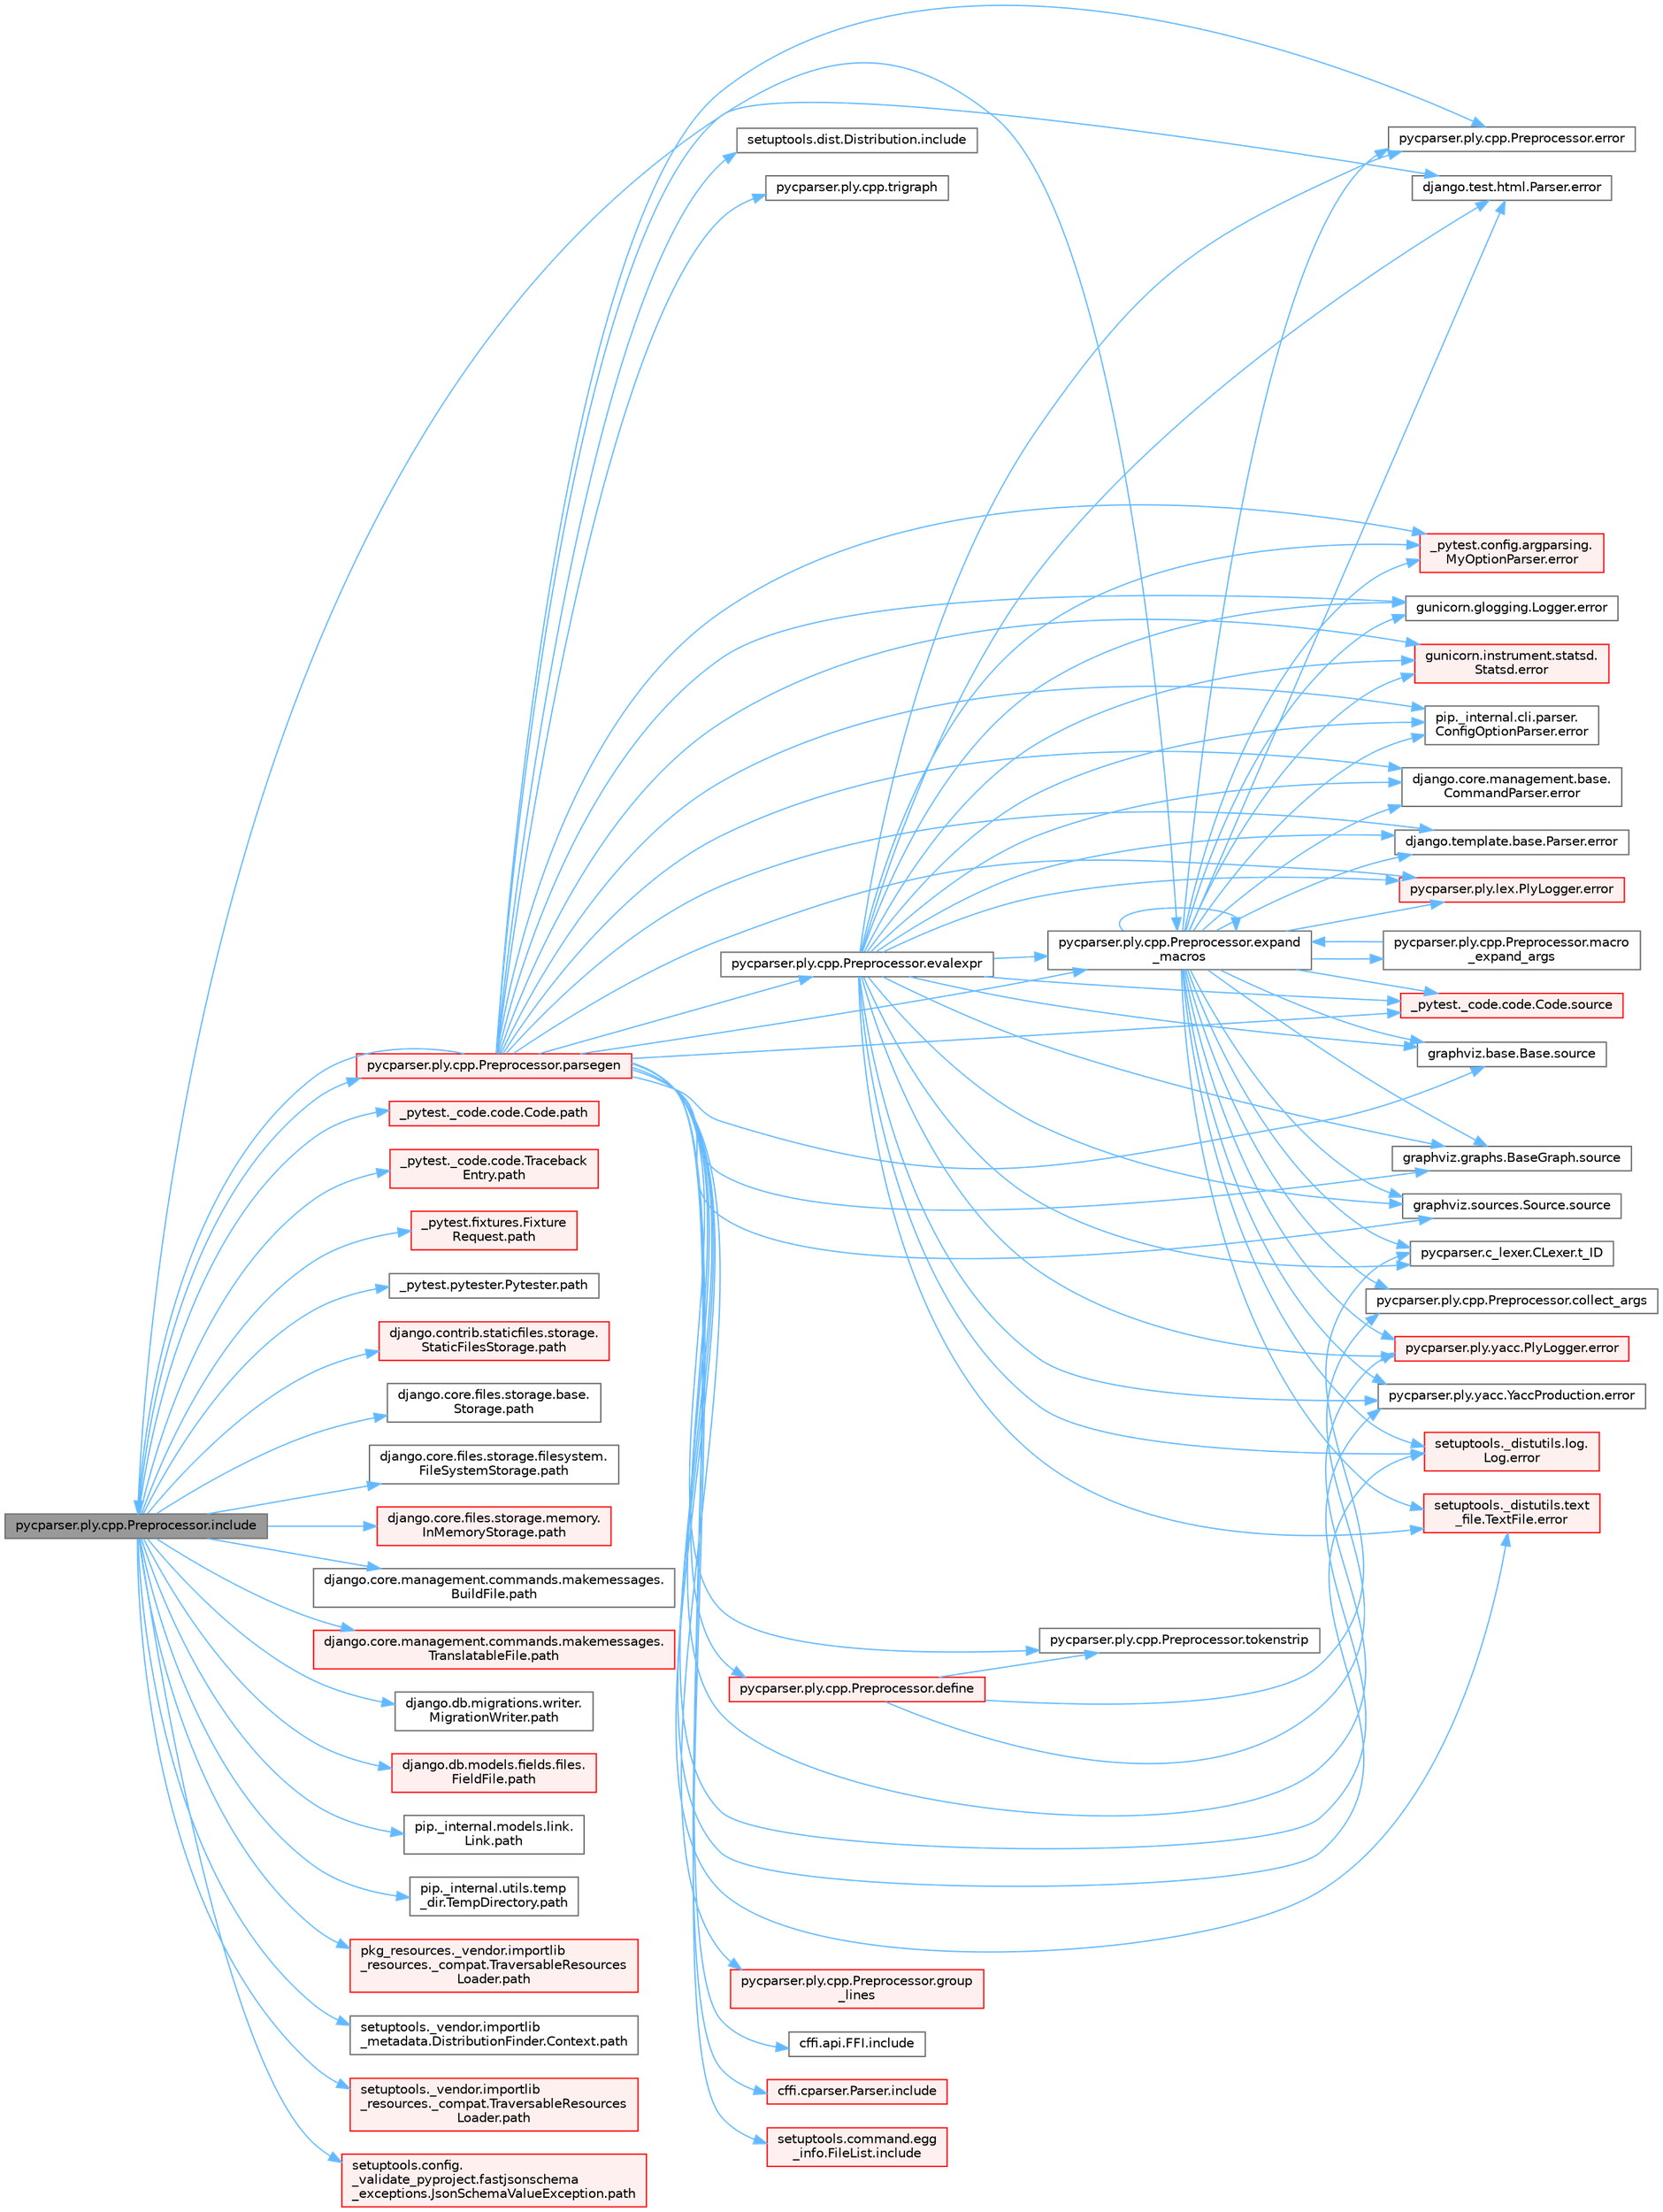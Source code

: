 digraph "pycparser.ply.cpp.Preprocessor.include"
{
 // LATEX_PDF_SIZE
  bgcolor="transparent";
  edge [fontname=Helvetica,fontsize=10,labelfontname=Helvetica,labelfontsize=10];
  node [fontname=Helvetica,fontsize=10,shape=box,height=0.2,width=0.4];
  rankdir="LR";
  Node1 [id="Node000001",label="pycparser.ply.cpp.Preprocessor.include",height=0.2,width=0.4,color="gray40", fillcolor="grey60", style="filled", fontcolor="black",tooltip=" "];
  Node1 -> Node2 [id="edge1_Node000001_Node000002",color="steelblue1",style="solid",tooltip=" "];
  Node2 [id="Node000002",label="pycparser.ply.cpp.Preprocessor.expand\l_macros",height=0.2,width=0.4,color="grey40", fillcolor="white", style="filled",URL="$classpycparser_1_1ply_1_1cpp_1_1_preprocessor.html#a4ac7e926ac9f68ef96f58e704a570d42",tooltip=" "];
  Node2 -> Node3 [id="edge2_Node000002_Node000003",color="steelblue1",style="solid",tooltip=" "];
  Node3 [id="Node000003",label="pycparser.ply.cpp.Preprocessor.collect_args",height=0.2,width=0.4,color="grey40", fillcolor="white", style="filled",URL="$classpycparser_1_1ply_1_1cpp_1_1_preprocessor.html#ac152ad9de817ea9c5f019bd3d372cfeb",tooltip=" "];
  Node2 -> Node4 [id="edge3_Node000002_Node000004",color="steelblue1",style="solid",tooltip=" "];
  Node4 [id="Node000004",label="_pytest.config.argparsing.\lMyOptionParser.error",height=0.2,width=0.4,color="red", fillcolor="#FFF0F0", style="filled",URL="$class__pytest_1_1config_1_1argparsing_1_1_my_option_parser.html#afa605e3b10b021d3192df596a2af55e4",tooltip=" "];
  Node2 -> Node7 [id="edge4_Node000002_Node000007",color="steelblue1",style="solid",tooltip=" "];
  Node7 [id="Node000007",label="django.core.management.base.\lCommandParser.error",height=0.2,width=0.4,color="grey40", fillcolor="white", style="filled",URL="$classdjango_1_1core_1_1management_1_1base_1_1_command_parser.html#a8f60524680d1e5c70de7800e59578073",tooltip=" "];
  Node2 -> Node8 [id="edge5_Node000002_Node000008",color="steelblue1",style="solid",tooltip=" "];
  Node8 [id="Node000008",label="django.template.base.Parser.error",height=0.2,width=0.4,color="grey40", fillcolor="white", style="filled",URL="$classdjango_1_1template_1_1base_1_1_parser.html#ad75d5d46d6b8210f6e4dbab08ed53012",tooltip=" "];
  Node2 -> Node9 [id="edge6_Node000002_Node000009",color="steelblue1",style="solid",tooltip=" "];
  Node9 [id="Node000009",label="django.test.html.Parser.error",height=0.2,width=0.4,color="grey40", fillcolor="white", style="filled",URL="$classdjango_1_1test_1_1html_1_1_parser.html#a458164a9296ceed891d67f5fca97ac67",tooltip=" "];
  Node2 -> Node10 [id="edge7_Node000002_Node000010",color="steelblue1",style="solid",tooltip=" "];
  Node10 [id="Node000010",label="gunicorn.glogging.Logger.error",height=0.2,width=0.4,color="grey40", fillcolor="white", style="filled",URL="$classgunicorn_1_1glogging_1_1_logger.html#aeecb84dbc46a550d08e0ae8618d8b72c",tooltip=" "];
  Node2 -> Node11 [id="edge8_Node000002_Node000011",color="steelblue1",style="solid",tooltip=" "];
  Node11 [id="Node000011",label="gunicorn.instrument.statsd.\lStatsd.error",height=0.2,width=0.4,color="red", fillcolor="#FFF0F0", style="filled",URL="$classgunicorn_1_1instrument_1_1statsd_1_1_statsd.html#a00ca379c910e5842719e48e617504c12",tooltip=" "];
  Node2 -> Node4501 [id="edge9_Node000002_Node004501",color="steelblue1",style="solid",tooltip=" "];
  Node4501 [id="Node004501",label="pip._internal.cli.parser.\lConfigOptionParser.error",height=0.2,width=0.4,color="grey40", fillcolor="white", style="filled",URL="$classpip_1_1__internal_1_1cli_1_1parser_1_1_config_option_parser.html#a7f476706a72ac9c0f9862fff54f800b6",tooltip=" "];
  Node2 -> Node4502 [id="edge10_Node000002_Node004502",color="steelblue1",style="solid",tooltip=" "];
  Node4502 [id="Node004502",label="pycparser.ply.cpp.Preprocessor.error",height=0.2,width=0.4,color="grey40", fillcolor="white", style="filled",URL="$classpycparser_1_1ply_1_1cpp_1_1_preprocessor.html#a7e1ac62be845481431f1eba28c7c4dff",tooltip=" "];
  Node2 -> Node4503 [id="edge11_Node000002_Node004503",color="steelblue1",style="solid",tooltip=" "];
  Node4503 [id="Node004503",label="pycparser.ply.lex.PlyLogger.error",height=0.2,width=0.4,color="red", fillcolor="#FFF0F0", style="filled",URL="$classpycparser_1_1ply_1_1lex_1_1_ply_logger.html#acd6be9709e7b404943ae36e163141b25",tooltip=" "];
  Node2 -> Node4505 [id="edge12_Node000002_Node004505",color="steelblue1",style="solid",tooltip=" "];
  Node4505 [id="Node004505",label="pycparser.ply.yacc.PlyLogger.error",height=0.2,width=0.4,color="red", fillcolor="#FFF0F0", style="filled",URL="$classpycparser_1_1ply_1_1yacc_1_1_ply_logger.html#af6aeffc66660a97dae0fbedefc30be02",tooltip=" "];
  Node2 -> Node4506 [id="edge13_Node000002_Node004506",color="steelblue1",style="solid",tooltip=" "];
  Node4506 [id="Node004506",label="pycparser.ply.yacc.YaccProduction.error",height=0.2,width=0.4,color="grey40", fillcolor="white", style="filled",URL="$classpycparser_1_1ply_1_1yacc_1_1_yacc_production.html#afad8b69a6e498ad76e964d1d258fec4b",tooltip=" "];
  Node2 -> Node4507 [id="edge14_Node000002_Node004507",color="steelblue1",style="solid",tooltip=" "];
  Node4507 [id="Node004507",label="setuptools._distutils.log.\lLog.error",height=0.2,width=0.4,color="red", fillcolor="#FFF0F0", style="filled",URL="$classsetuptools_1_1__distutils_1_1log_1_1_log.html#a7bd864699d7c02ad3de0c09a76dee94f",tooltip=" "];
  Node2 -> Node4508 [id="edge15_Node000002_Node004508",color="steelblue1",style="solid",tooltip=" "];
  Node4508 [id="Node004508",label="setuptools._distutils.text\l_file.TextFile.error",height=0.2,width=0.4,color="red", fillcolor="#FFF0F0", style="filled",URL="$classsetuptools_1_1__distutils_1_1text__file_1_1_text_file.html#a670e0e2eae86ae71f328552dfcf2f451",tooltip=" "];
  Node2 -> Node2 [id="edge16_Node000002_Node000002",color="steelblue1",style="solid",tooltip=" "];
  Node2 -> Node4509 [id="edge17_Node000002_Node004509",color="steelblue1",style="solid",tooltip=" "];
  Node4509 [id="Node004509",label="pycparser.ply.cpp.Preprocessor.macro\l_expand_args",height=0.2,width=0.4,color="grey40", fillcolor="white", style="filled",URL="$classpycparser_1_1ply_1_1cpp_1_1_preprocessor.html#a320b003959fb43eb0be175c9b80fea2d",tooltip=" "];
  Node4509 -> Node2 [id="edge18_Node004509_Node000002",color="steelblue1",style="solid",tooltip=" "];
  Node2 -> Node105 [id="edge19_Node000002_Node000105",color="steelblue1",style="solid",tooltip=" "];
  Node105 [id="Node000105",label="_pytest._code.code.Code.source",height=0.2,width=0.4,color="red", fillcolor="#FFF0F0", style="filled",URL="$class__pytest_1_1__code_1_1code_1_1_code.html#a22f60644a8fa658ab754ddca0bcb31fd",tooltip=" "];
  Node2 -> Node106 [id="edge20_Node000002_Node000106",color="steelblue1",style="solid",tooltip=" "];
  Node106 [id="Node000106",label="graphviz.base.Base.source",height=0.2,width=0.4,color="grey40", fillcolor="white", style="filled",URL="$classgraphviz_1_1base_1_1_base.html#a5eb46caf8c88716e5741b7b2404d4c75",tooltip=" "];
  Node2 -> Node107 [id="edge21_Node000002_Node000107",color="steelblue1",style="solid",tooltip=" "];
  Node107 [id="Node000107",label="graphviz.graphs.BaseGraph.source",height=0.2,width=0.4,color="grey40", fillcolor="white", style="filled",URL="$classgraphviz_1_1graphs_1_1_base_graph.html#a8aad62397887cb67daf6812db5328f6b",tooltip=" "];
  Node2 -> Node108 [id="edge22_Node000002_Node000108",color="steelblue1",style="solid",tooltip=" "];
  Node108 [id="Node000108",label="graphviz.sources.Source.source",height=0.2,width=0.4,color="grey40", fillcolor="white", style="filled",URL="$classgraphviz_1_1sources_1_1_source.html#a3e4b80b77671f18910b3f30a89f93a14",tooltip=" "];
  Node2 -> Node4510 [id="edge23_Node000002_Node004510",color="steelblue1",style="solid",tooltip=" "];
  Node4510 [id="Node004510",label="pycparser.c_lexer.CLexer.t_ID",height=0.2,width=0.4,color="grey40", fillcolor="white", style="filled",URL="$classpycparser_1_1c__lexer_1_1_c_lexer.html#a7c02b63c9f825011bb0a34fcc6dcadb3",tooltip=" "];
  Node1 -> Node4511 [id="edge24_Node000001_Node004511",color="steelblue1",style="solid",tooltip=" "];
  Node4511 [id="Node004511",label="pycparser.ply.cpp.Preprocessor.parsegen",height=0.2,width=0.4,color="red", fillcolor="#FFF0F0", style="filled",URL="$classpycparser_1_1ply_1_1cpp_1_1_preprocessor.html#aad71ed64ebab07f9eafb0b36f9108723",tooltip=" "];
  Node4511 -> Node4512 [id="edge25_Node004511_Node004512",color="steelblue1",style="solid",tooltip=" "];
  Node4512 [id="Node004512",label="pycparser.ply.cpp.Preprocessor.define",height=0.2,width=0.4,color="red", fillcolor="#FFF0F0", style="filled",URL="$classpycparser_1_1ply_1_1cpp_1_1_preprocessor.html#af635683ade59c1df3d343885d9cd22b7",tooltip=" "];
  Node4512 -> Node3 [id="edge26_Node004512_Node000003",color="steelblue1",style="solid",tooltip=" "];
  Node4512 -> Node4510 [id="edge27_Node004512_Node004510",color="steelblue1",style="solid",tooltip=" "];
  Node4512 -> Node4520 [id="edge28_Node004512_Node004520",color="steelblue1",style="solid",tooltip=" "];
  Node4520 [id="Node004520",label="pycparser.ply.cpp.Preprocessor.tokenstrip",height=0.2,width=0.4,color="grey40", fillcolor="white", style="filled",URL="$classpycparser_1_1ply_1_1cpp_1_1_preprocessor.html#a1b7dc82c536c59dac0f0692e026fffa0",tooltip=" "];
  Node4511 -> Node4 [id="edge29_Node004511_Node000004",color="steelblue1",style="solid",tooltip=" "];
  Node4511 -> Node7 [id="edge30_Node004511_Node000007",color="steelblue1",style="solid",tooltip=" "];
  Node4511 -> Node8 [id="edge31_Node004511_Node000008",color="steelblue1",style="solid",tooltip=" "];
  Node4511 -> Node9 [id="edge32_Node004511_Node000009",color="steelblue1",style="solid",tooltip=" "];
  Node4511 -> Node10 [id="edge33_Node004511_Node000010",color="steelblue1",style="solid",tooltip=" "];
  Node4511 -> Node11 [id="edge34_Node004511_Node000011",color="steelblue1",style="solid",tooltip=" "];
  Node4511 -> Node4501 [id="edge35_Node004511_Node004501",color="steelblue1",style="solid",tooltip=" "];
  Node4511 -> Node4502 [id="edge36_Node004511_Node004502",color="steelblue1",style="solid",tooltip=" "];
  Node4511 -> Node4503 [id="edge37_Node004511_Node004503",color="steelblue1",style="solid",tooltip=" "];
  Node4511 -> Node4505 [id="edge38_Node004511_Node004505",color="steelblue1",style="solid",tooltip=" "];
  Node4511 -> Node4506 [id="edge39_Node004511_Node004506",color="steelblue1",style="solid",tooltip=" "];
  Node4511 -> Node4507 [id="edge40_Node004511_Node004507",color="steelblue1",style="solid",tooltip=" "];
  Node4511 -> Node4508 [id="edge41_Node004511_Node004508",color="steelblue1",style="solid",tooltip=" "];
  Node4511 -> Node4521 [id="edge42_Node004511_Node004521",color="steelblue1",style="solid",tooltip=" "];
  Node4521 [id="Node004521",label="pycparser.ply.cpp.Preprocessor.evalexpr",height=0.2,width=0.4,color="grey40", fillcolor="white", style="filled",URL="$classpycparser_1_1ply_1_1cpp_1_1_preprocessor.html#a3c16ad6c28242d1214d20158b02ecabd",tooltip=" "];
  Node4521 -> Node4 [id="edge43_Node004521_Node000004",color="steelblue1",style="solid",tooltip=" "];
  Node4521 -> Node7 [id="edge44_Node004521_Node000007",color="steelblue1",style="solid",tooltip=" "];
  Node4521 -> Node8 [id="edge45_Node004521_Node000008",color="steelblue1",style="solid",tooltip=" "];
  Node4521 -> Node9 [id="edge46_Node004521_Node000009",color="steelblue1",style="solid",tooltip=" "];
  Node4521 -> Node10 [id="edge47_Node004521_Node000010",color="steelblue1",style="solid",tooltip=" "];
  Node4521 -> Node11 [id="edge48_Node004521_Node000011",color="steelblue1",style="solid",tooltip=" "];
  Node4521 -> Node4501 [id="edge49_Node004521_Node004501",color="steelblue1",style="solid",tooltip=" "];
  Node4521 -> Node4502 [id="edge50_Node004521_Node004502",color="steelblue1",style="solid",tooltip=" "];
  Node4521 -> Node4503 [id="edge51_Node004521_Node004503",color="steelblue1",style="solid",tooltip=" "];
  Node4521 -> Node4505 [id="edge52_Node004521_Node004505",color="steelblue1",style="solid",tooltip=" "];
  Node4521 -> Node4506 [id="edge53_Node004521_Node004506",color="steelblue1",style="solid",tooltip=" "];
  Node4521 -> Node4507 [id="edge54_Node004521_Node004507",color="steelblue1",style="solid",tooltip=" "];
  Node4521 -> Node4508 [id="edge55_Node004521_Node004508",color="steelblue1",style="solid",tooltip=" "];
  Node4521 -> Node2 [id="edge56_Node004521_Node000002",color="steelblue1",style="solid",tooltip=" "];
  Node4521 -> Node105 [id="edge57_Node004521_Node000105",color="steelblue1",style="solid",tooltip=" "];
  Node4521 -> Node106 [id="edge58_Node004521_Node000106",color="steelblue1",style="solid",tooltip=" "];
  Node4521 -> Node107 [id="edge59_Node004521_Node000107",color="steelblue1",style="solid",tooltip=" "];
  Node4521 -> Node108 [id="edge60_Node004521_Node000108",color="steelblue1",style="solid",tooltip=" "];
  Node4521 -> Node4510 [id="edge61_Node004521_Node004510",color="steelblue1",style="solid",tooltip=" "];
  Node4511 -> Node2 [id="edge62_Node004511_Node000002",color="steelblue1",style="solid",tooltip=" "];
  Node4511 -> Node4522 [id="edge63_Node004511_Node004522",color="steelblue1",style="solid",tooltip=" "];
  Node4522 [id="Node004522",label="pycparser.ply.cpp.Preprocessor.group\l_lines",height=0.2,width=0.4,color="red", fillcolor="#FFF0F0", style="filled",URL="$classpycparser_1_1ply_1_1cpp_1_1_preprocessor.html#a90e6176c834bffb79d03a11dbf35b04a",tooltip=" "];
  Node4511 -> Node3129 [id="edge64_Node004511_Node003129",color="steelblue1",style="solid",tooltip=" "];
  Node3129 [id="Node003129",label="cffi.api.FFI.include",height=0.2,width=0.4,color="grey40", fillcolor="white", style="filled",URL="$classcffi_1_1api_1_1_f_f_i.html#a238704a5564e3e7b79bf91f18e793cd0",tooltip=" "];
  Node4511 -> Node3130 [id="edge65_Node004511_Node003130",color="steelblue1",style="solid",tooltip=" "];
  Node3130 [id="Node003130",label="cffi.cparser.Parser.include",height=0.2,width=0.4,color="red", fillcolor="#FFF0F0", style="filled",URL="$classcffi_1_1cparser_1_1_parser.html#ab5cfc4516a1cb275b4e044182cdc2816",tooltip=" "];
  Node4511 -> Node1 [id="edge66_Node004511_Node000001",color="steelblue1",style="solid",tooltip=" "];
  Node4511 -> Node3133 [id="edge67_Node004511_Node003133",color="steelblue1",style="solid",tooltip=" "];
  Node3133 [id="Node003133",label="setuptools.command.egg\l_info.FileList.include",height=0.2,width=0.4,color="red", fillcolor="#FFF0F0", style="filled",URL="$classsetuptools_1_1command_1_1egg__info_1_1_file_list.html#a607fa79fcff4595945fdfb1f266eb132",tooltip=" "];
  Node4511 -> Node3397 [id="edge68_Node004511_Node003397",color="steelblue1",style="solid",tooltip=" "];
  Node3397 [id="Node003397",label="setuptools.dist.Distribution.include",height=0.2,width=0.4,color="grey40", fillcolor="white", style="filled",URL="$classsetuptools_1_1dist_1_1_distribution.html#acbda718774c4c011674f0ac10163300c",tooltip=" "];
  Node4511 -> Node105 [id="edge69_Node004511_Node000105",color="steelblue1",style="solid",tooltip=" "];
  Node4511 -> Node106 [id="edge70_Node004511_Node000106",color="steelblue1",style="solid",tooltip=" "];
  Node4511 -> Node107 [id="edge71_Node004511_Node000107",color="steelblue1",style="solid",tooltip=" "];
  Node4511 -> Node108 [id="edge72_Node004511_Node000108",color="steelblue1",style="solid",tooltip=" "];
  Node4511 -> Node4520 [id="edge73_Node004511_Node004520",color="steelblue1",style="solid",tooltip=" "];
  Node4511 -> Node4523 [id="edge74_Node004511_Node004523",color="steelblue1",style="solid",tooltip=" "];
  Node4523 [id="Node004523",label="pycparser.ply.cpp.trigraph",height=0.2,width=0.4,color="grey40", fillcolor="white", style="filled",URL="$namespacepycparser_1_1ply_1_1cpp.html#a69126b0ba163aedcf254e6c72093fd45",tooltip=" "];
  Node1 -> Node481 [id="edge75_Node000001_Node000481",color="steelblue1",style="solid",tooltip=" "];
  Node481 [id="Node000481",label="_pytest._code.code.Code.path",height=0.2,width=0.4,color="red", fillcolor="#FFF0F0", style="filled",URL="$class__pytest_1_1__code_1_1code_1_1_code.html#a1dae55e90750fe77c7517f806a14d864",tooltip=" "];
  Node1 -> Node482 [id="edge76_Node000001_Node000482",color="steelblue1",style="solid",tooltip=" "];
  Node482 [id="Node000482",label="_pytest._code.code.Traceback\lEntry.path",height=0.2,width=0.4,color="red", fillcolor="#FFF0F0", style="filled",URL="$class__pytest_1_1__code_1_1code_1_1_traceback_entry.html#a5a88b9ae4623733566450a9e7d8387c0",tooltip=" "];
  Node1 -> Node483 [id="edge77_Node000001_Node000483",color="steelblue1",style="solid",tooltip=" "];
  Node483 [id="Node000483",label="_pytest.fixtures.Fixture\lRequest.path",height=0.2,width=0.4,color="red", fillcolor="#FFF0F0", style="filled",URL="$class__pytest_1_1fixtures_1_1_fixture_request.html#a6f6db59812d121b54cd67d5e434e1451",tooltip=" "];
  Node1 -> Node489 [id="edge78_Node000001_Node000489",color="steelblue1",style="solid",tooltip=" "];
  Node489 [id="Node000489",label="_pytest.pytester.Pytester.path",height=0.2,width=0.4,color="grey40", fillcolor="white", style="filled",URL="$class__pytest_1_1pytester_1_1_pytester.html#a403c804f74a87f5e5705774fa896cc1f",tooltip=" "];
  Node1 -> Node490 [id="edge79_Node000001_Node000490",color="steelblue1",style="solid",tooltip=" "];
  Node490 [id="Node000490",label="django.contrib.staticfiles.storage.\lStaticFilesStorage.path",height=0.2,width=0.4,color="red", fillcolor="#FFF0F0", style="filled",URL="$classdjango_1_1contrib_1_1staticfiles_1_1storage_1_1_static_files_storage.html#a4e96cc92fbde7423d1b74f3a50fc0bf6",tooltip=" "];
  Node1 -> Node632 [id="edge80_Node000001_Node000632",color="steelblue1",style="solid",tooltip=" "];
  Node632 [id="Node000632",label="django.core.files.storage.base.\lStorage.path",height=0.2,width=0.4,color="grey40", fillcolor="white", style="filled",URL="$classdjango_1_1core_1_1files_1_1storage_1_1base_1_1_storage.html#a9be8d49a55131dbbab2c5fd57f7e772c",tooltip=" "];
  Node1 -> Node633 [id="edge81_Node000001_Node000633",color="steelblue1",style="solid",tooltip=" "];
  Node633 [id="Node000633",label="django.core.files.storage.filesystem.\lFileSystemStorage.path",height=0.2,width=0.4,color="grey40", fillcolor="white", style="filled",URL="$classdjango_1_1core_1_1files_1_1storage_1_1filesystem_1_1_file_system_storage.html#abf8a7e88eedec3e1b2ea965cc0858d17",tooltip=" "];
  Node1 -> Node634 [id="edge82_Node000001_Node000634",color="steelblue1",style="solid",tooltip=" "];
  Node634 [id="Node000634",label="django.core.files.storage.memory.\lInMemoryStorage.path",height=0.2,width=0.4,color="red", fillcolor="#FFF0F0", style="filled",URL="$classdjango_1_1core_1_1files_1_1storage_1_1memory_1_1_in_memory_storage.html#a466c8e28fd11839318d2e4454b8ef89f",tooltip=" "];
  Node1 -> Node638 [id="edge83_Node000001_Node000638",color="steelblue1",style="solid",tooltip=" "];
  Node638 [id="Node000638",label="django.core.management.commands.makemessages.\lBuildFile.path",height=0.2,width=0.4,color="grey40", fillcolor="white", style="filled",URL="$classdjango_1_1core_1_1management_1_1commands_1_1makemessages_1_1_build_file.html#ac06388718e902543bc00a7c6565105fc",tooltip=" "];
  Node1 -> Node639 [id="edge84_Node000001_Node000639",color="steelblue1",style="solid",tooltip=" "];
  Node639 [id="Node000639",label="django.core.management.commands.makemessages.\lTranslatableFile.path",height=0.2,width=0.4,color="red", fillcolor="#FFF0F0", style="filled",URL="$classdjango_1_1core_1_1management_1_1commands_1_1makemessages_1_1_translatable_file.html#ad851d5e6b8a65f5915ccfd4a30fb8026",tooltip=" "];
  Node1 -> Node640 [id="edge85_Node000001_Node000640",color="steelblue1",style="solid",tooltip=" "];
  Node640 [id="Node000640",label="django.db.migrations.writer.\lMigrationWriter.path",height=0.2,width=0.4,color="grey40", fillcolor="white", style="filled",URL="$classdjango_1_1db_1_1migrations_1_1writer_1_1_migration_writer.html#a45469d67e8f80996c982470d36136184",tooltip=" "];
  Node1 -> Node641 [id="edge86_Node000001_Node000641",color="steelblue1",style="solid",tooltip=" "];
  Node641 [id="Node000641",label="django.db.models.fields.files.\lFieldFile.path",height=0.2,width=0.4,color="red", fillcolor="#FFF0F0", style="filled",URL="$classdjango_1_1db_1_1models_1_1fields_1_1files_1_1_field_file.html#ae91c4ed0643fb9bd8959d0db8eb44f80",tooltip=" "];
  Node1 -> Node1467 [id="edge87_Node000001_Node001467",color="steelblue1",style="solid",tooltip=" "];
  Node1467 [id="Node001467",label="pip._internal.models.link.\lLink.path",height=0.2,width=0.4,color="grey40", fillcolor="white", style="filled",URL="$classpip_1_1__internal_1_1models_1_1link_1_1_link.html#a30f454216dcb615e3ed986238490f180",tooltip=" "];
  Node1 -> Node1468 [id="edge88_Node000001_Node001468",color="steelblue1",style="solid",tooltip=" "];
  Node1468 [id="Node001468",label="pip._internal.utils.temp\l_dir.TempDirectory.path",height=0.2,width=0.4,color="grey40", fillcolor="white", style="filled",URL="$classpip_1_1__internal_1_1utils_1_1temp__dir_1_1_temp_directory.html#afe6b2d95c070c6570957de5696ff3a6e",tooltip=" "];
  Node1 -> Node1469 [id="edge89_Node000001_Node001469",color="steelblue1",style="solid",tooltip=" "];
  Node1469 [id="Node001469",label="pkg_resources._vendor.importlib\l_resources._compat.TraversableResources\lLoader.path",height=0.2,width=0.4,color="red", fillcolor="#FFF0F0", style="filled",URL="$classpkg__resources_1_1__vendor_1_1importlib__resources_1_1__compat_1_1_traversable_resources_loader.html#acfc17872a53cbe02f6c34eda2bb162f2",tooltip=" "];
  Node1 -> Node1471 [id="edge90_Node000001_Node001471",color="steelblue1",style="solid",tooltip=" "];
  Node1471 [id="Node001471",label="setuptools._vendor.importlib\l_metadata.DistributionFinder.Context.path",height=0.2,width=0.4,color="grey40", fillcolor="white", style="filled",URL="$classsetuptools_1_1__vendor_1_1importlib__metadata_1_1_distribution_finder_1_1_context.html#a84a429ddce40738ea5c0edb53799ee8d",tooltip=" "];
  Node1 -> Node1472 [id="edge91_Node000001_Node001472",color="steelblue1",style="solid",tooltip=" "];
  Node1472 [id="Node001472",label="setuptools._vendor.importlib\l_resources._compat.TraversableResources\lLoader.path",height=0.2,width=0.4,color="red", fillcolor="#FFF0F0", style="filled",URL="$classsetuptools_1_1__vendor_1_1importlib__resources_1_1__compat_1_1_traversable_resources_loader.html#a9b9cf5b6723d48f7a779b6ae71d53699",tooltip=" "];
  Node1 -> Node1473 [id="edge92_Node000001_Node001473",color="steelblue1",style="solid",tooltip=" "];
  Node1473 [id="Node001473",label="setuptools.config.\l_validate_pyproject.fastjsonschema\l_exceptions.JsonSchemaValueException.path",height=0.2,width=0.4,color="red", fillcolor="#FFF0F0", style="filled",URL="$classsetuptools_1_1config_1_1__validate__pyproject_1_1fastjsonschema__exceptions_1_1_json_schema_value_exception.html#a59179b3d1dc16c7087530bbc10bcf857",tooltip=" "];
}
